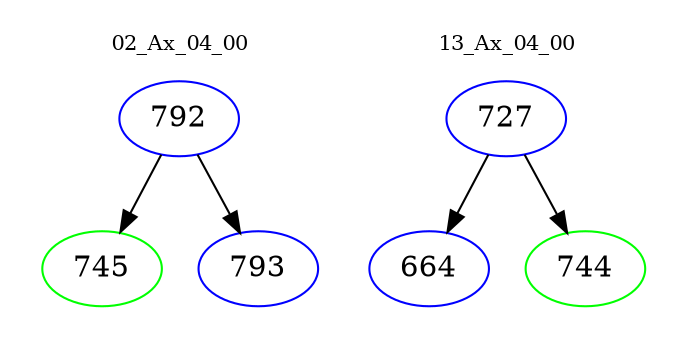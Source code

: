 digraph{
subgraph cluster_0 {
color = white
label = "02_Ax_04_00";
fontsize=10;
T0_792 [label="792", color="blue"]
T0_792 -> T0_745 [color="black"]
T0_745 [label="745", color="green"]
T0_792 -> T0_793 [color="black"]
T0_793 [label="793", color="blue"]
}
subgraph cluster_1 {
color = white
label = "13_Ax_04_00";
fontsize=10;
T1_727 [label="727", color="blue"]
T1_727 -> T1_664 [color="black"]
T1_664 [label="664", color="blue"]
T1_727 -> T1_744 [color="black"]
T1_744 [label="744", color="green"]
}
}
